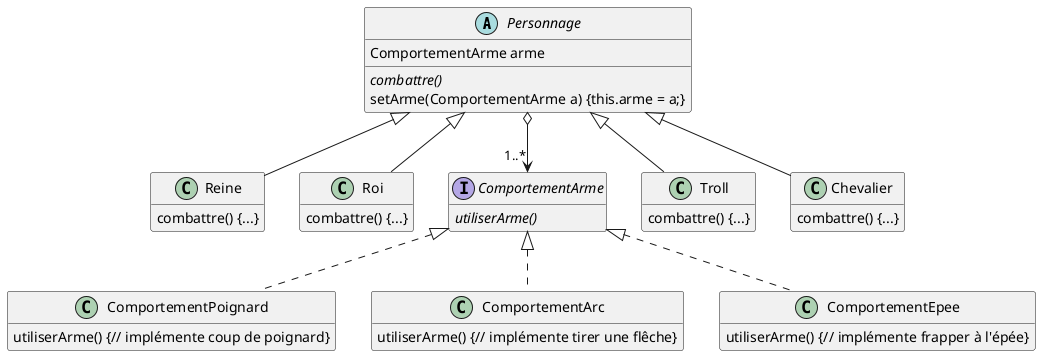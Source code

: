 @startuml

'-----------------------------------
' UML concepts illustrated
' JMB 2014
'-----------------------------------

'hide circle
hide empty members
hide empty methods


abstract class Personnage {
ComportementArme arme
{abstract} combattre()
setArme(ComportementArme a) {this.arme = a;}
}
class Reine {
combattre() {...}
}
class Roi {
combattre() {...}
}
class ComportementPoignard {
utiliserArme() {// implémente coup de poignard}
}
class ComportementArc {
utiliserArme() {// implémente tirer une flêche}
}
class ComportementEpee {
utiliserArme() {// implémente frapper à l'épée}
}
interface ComportementArme{
{abstract} utiliserArme()
}
class Troll {
combattre() {...}
}
class Chevalier {
combattre() {...}
}
Personnage <|-- Roi
Personnage <|-- Reine
Personnage <|-- Chevalier
Personnage <|-- Troll
Personnage o--> "1..*" ComportementArme

ComportementArme <|.. ComportementEpee
ComportementArme <|.. ComportementPoignard
ComportementArme <|.. ComportementArc


@enduml
